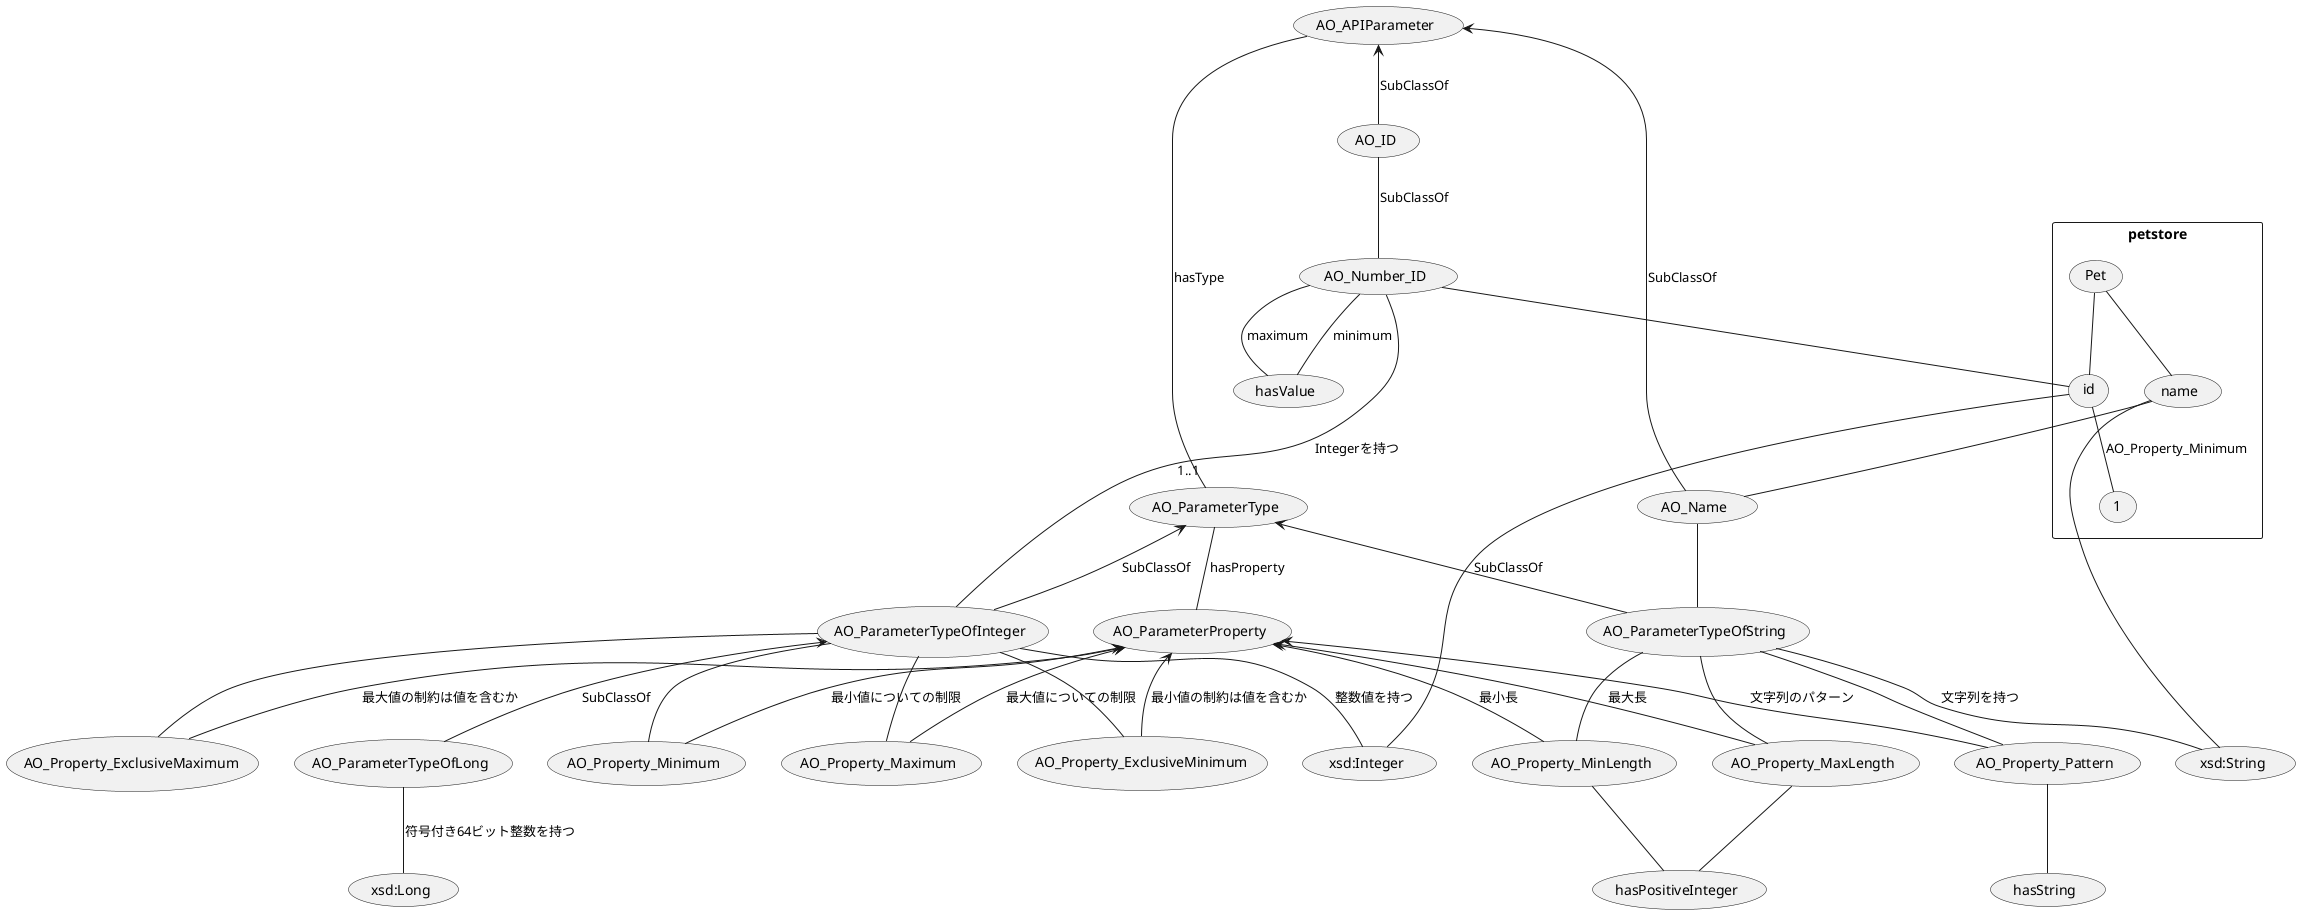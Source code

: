 @startuml Petstore API
(AO_APIParameter) as AO_APIParameter
(AO_ParameterType) as AO_ParameterType
(AO_ParameterProperty) as AO_ParameterProperty


' パラメータの型について
AO_APIParameter -- "1..1" (AO_ParameterType) : hasType
(AO_ParameterType) <-- (AO_ParameterTypeOfInteger) : SubClassOf
(AO_ParameterTypeOfInteger) -- (xsd:Integer) : 整数値を持つ
(AO_ParameterTypeOfInteger) <-- (AO_ParameterTypeOfLong) : SubClassOf
(AO_ParameterTypeOfLong) -- (xsd:Long) : 符号付き64ビット整数を持つ
(AO_ParameterType) <-- (AO_ParameterTypeOfString) : SubClassOf
(AO_ParameterTypeOfString) -- (xsd:String) : 文字列を持つ

' パラメータが持つ制約

AO_ParameterType -- AO_ParameterProperty : hasProperty
AO_ParameterProperty <-- (AO_Property_Maximum): 最大値についての制限
AO_ParameterProperty <-- (AO_Property_Minimum): 最小値についての制限
AO_ParameterProperty <-- (AO_Property_ExclusiveMaximum): 最大値の制約は値を含むか
AO_ParameterProperty <-- (AO_Property_ExclusiveMinimum): 最小値の制約は値を含むか
AO_ParameterProperty <-- (AO_Property_MaxLength) : 最大長
AO_ParameterProperty <-- (AO_Property_MinLength) : 最小長
AO_ParameterProperty <-- (AO_Property_Pattern) : 文字列のパターン

(AO_ParameterTypeOfInteger) -- (AO_Property_Maximum)
(AO_ParameterTypeOfInteger) -- (AO_Property_Minimum)
(AO_ParameterTypeOfInteger) -- (AO_Property_ExclusiveMaximum)
(AO_ParameterTypeOfInteger) -- (AO_Property_ExclusiveMinimum)

(AO_ParameterTypeOfString) -- (AO_Property_Pattern)
(AO_ParameterTypeOfString) -- (AO_Property_MaxLength)
(AO_ParameterTypeOfString) -- (AO_Property_MinLength)

(AO_Property_MaxLength) -- (hasPositiveInteger)
(AO_Property_MinLength) -- (hasPositiveInteger)
(AO_Property_Pattern) -- (hasString)


(AO_ID) as AO_ID
AO_APIParameter <-- (AO_ID) : SubClassOf

(AO_Number_ID) as AO_Number_ID
(AO_ID) -- (AO_Number_ID) : SubClassOf
(AO_Number_ID) -- (AO_ParameterTypeOfInteger) : Integerを持つ
(AO_Number_ID) -- (hasValue) : minimum
(AO_Number_ID) -- (hasValue) : maximum

(AO_Name) as AO_Name
AO_APIParameter <-- AO_Name : SubClassOf
AO_Name -- AO_ParameterTypeOfString


' AO_Name <-- (AO_JP_Name) : SubClassOf

' (AO_Category) as AO_Category
' AO_APIParameter <-- AO_Category : SubClassOf

' (AO_URL) as AO_URL
' AO_APIParameter <-- AO_URL : SubClassOf

' (AO_Tag) as AO_Tag
' AO_APIParameter <-- AO_Tag : SubClassOf

' (AO_Status) as AO_Status
' AO_APIParameter <-- AO_Status : SubClassOf

' (AO_StatusName) as AO_StatusName
' AO_APIParameter <-- AO_StatusName : SubClassOf

' (AO_StatusNumber) as AO_StatusNumber
' AO_APIParameter <-- AO_StatusNumber : SubClassOf

' (AO_EmailAddress) as AO_EmailAddress
' AO_APIParameter <-- AO_EmailAddress : SubClassOf

' (AO_Password) as AO_Password
' AO_APIParameter <-- AO_Password : SubClassOf

' (AO_PhoneNumber) as AO_PhoneNumber
' AO_APIParameter <-- AO_PhoneNumber : SubClassOf

' (AO_StateNumber) as AO_StateNumber
' AO_APIParameter <-- AO_StateNumber : SubClassOf

' (AO_Quantity) as AO_Quantity
' AO_APIParameter <-- AO_Quantity : SubClassOf

' (AO_Choices) as AO_Choices
' AO_APIParameter <-- AO_Choices : SubClassOf

' (AO_DateTime) as AO_DateTime
' AO_APIParameter <-- AO_DateTime : SubClassOf

' (AO_Street) as AO_Street
' AO_APIParameter <-- AO_Street : SubClassOf

' (AO_City) as AO_City
' AO_APIParameter <-- AO_City : SubClassOf

' (AO_State) as AO_State
' AO_APIParameter <-- AO_State : SubClassOf

' (AO_ZipCode) as AO_ZipCode
' AO_APIParameter <-- AO_ZipCode : SubClassOf

' (AO_HttpStatusCode) as AO_HttpStatusCode
' AO_APIParameter <-- AO_HttpStatusCode : SubClassOf

' (AO_responseType) as AO_responseType
' AO_APIParameter <-- AO_responseType : SubClassOf

' (AO_Message) as AO_Message
' AO_APIParameter <-- AO_Message : SubClassOf

' (AO_hasType) as AO_hasType
' AO_APIParameter <-- AO_hasType : SubClassOf


rectangle petstore{
    (id) as PetId
    (Pet) -- PetId
    (name) as PetName
    (Pet) -- PetName
    AO_Number_ID -- PetId
    PetId -- (xsd:Integer)
    PetId -- (1) : AO_Property_Minimum
    PetName -- (xsd:String)
    PetName -- AO_Name
}

@enduml